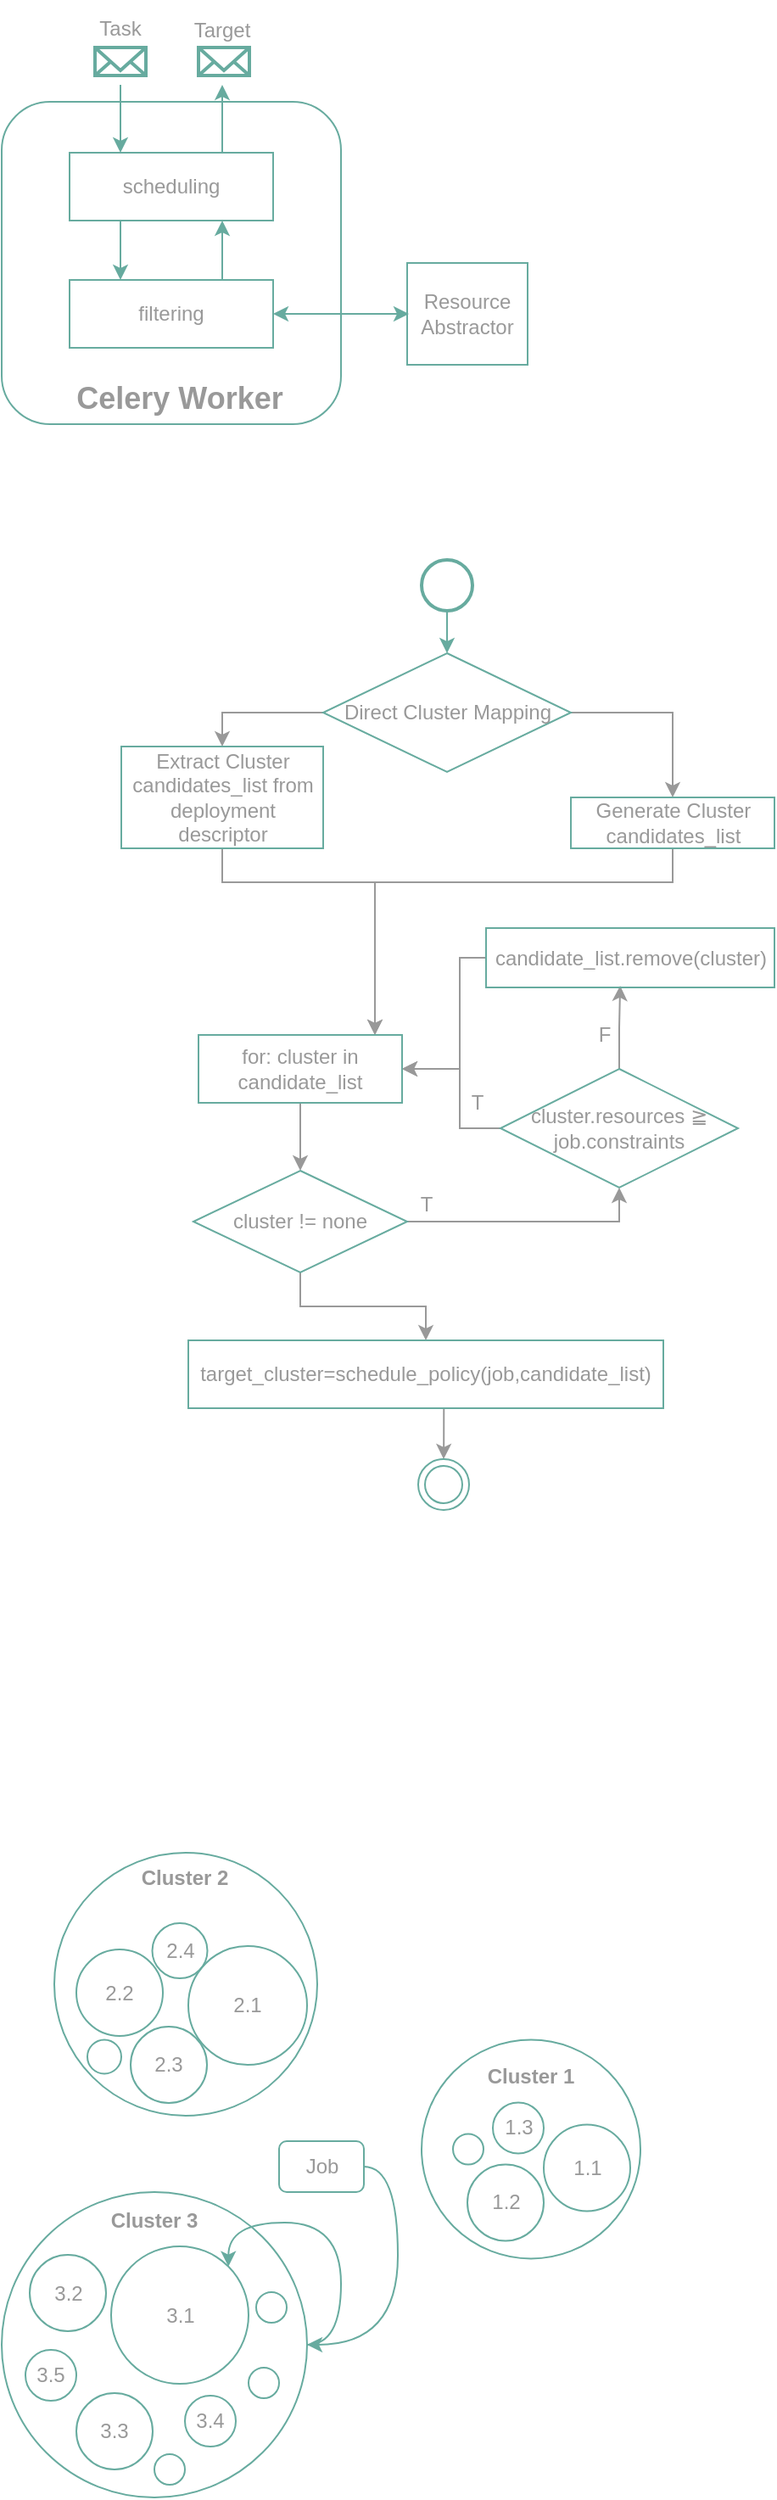 <mxfile version="24.7.17">
  <diagram id="qtzPTroKBK8yQtBmzYUn" name="Page-1">
    <mxGraphModel dx="599" dy="409" grid="1" gridSize="10" guides="1" tooltips="1" connect="1" arrows="1" fold="1" page="1" pageScale="1" pageWidth="827" pageHeight="1169" math="0" shadow="0">
      <root>
        <mxCell id="0" />
        <mxCell id="1" parent="0" />
        <mxCell id="gNzTK0GEF_oxys0qe5F4-70" value="" style="ellipse;whiteSpace=wrap;html=1;aspect=fixed;rounded=0;labelBackgroundColor=none;fontSize=12;strokeColor=#67AB9F;fontColor=#999999;fillColor=none;" parent="1" vertex="1">
          <mxGeometry x="151" y="1112" width="155" height="155" as="geometry" />
        </mxCell>
        <mxCell id="gNzTK0GEF_oxys0qe5F4-2" value="" style="rounded=1;whiteSpace=wrap;html=1;strokeColor=#67AB9F;fontColor=#999999;fillColor=none;" parent="1" vertex="1">
          <mxGeometry x="120" y="80" width="200" height="190" as="geometry" />
        </mxCell>
        <mxCell id="gNzTK0GEF_oxys0qe5F4-14" style="edgeStyle=orthogonalEdgeStyle;rounded=0;orthogonalLoop=1;jettySize=auto;html=1;exitX=1;exitY=0.5;exitDx=0;exitDy=0;startArrow=classic;startFill=1;strokeColor=#67AB9F;fontColor=#999999;" parent="1" source="gNzTK0GEF_oxys0qe5F4-4" edge="1">
          <mxGeometry relative="1" as="geometry">
            <mxPoint x="360" y="205" as="targetPoint" />
          </mxGeometry>
        </mxCell>
        <mxCell id="gNzTK0GEF_oxys0qe5F4-4" value="filtering" style="rounded=0;whiteSpace=wrap;html=1;strokeColor=#67AB9F;fontColor=#999999;fillColor=none;" parent="1" vertex="1">
          <mxGeometry x="160" y="185" width="120" height="40" as="geometry" />
        </mxCell>
        <mxCell id="gNzTK0GEF_oxys0qe5F4-5" value="scheduling" style="rounded=0;whiteSpace=wrap;html=1;strokeColor=#67AB9F;fontColor=#999999;fillColor=none;" parent="1" vertex="1">
          <mxGeometry x="160" y="110" width="120" height="40" as="geometry" />
        </mxCell>
        <mxCell id="gNzTK0GEF_oxys0qe5F4-9" value="" style="endArrow=classic;html=1;rounded=0;exitX=0.5;exitY=1;exitDx=0;exitDy=0;strokeColor=#67AB9F;fontColor=#999999;" parent="1" edge="1">
          <mxGeometry width="50" height="50" relative="1" as="geometry">
            <mxPoint x="190" y="70" as="sourcePoint" />
            <mxPoint x="190" y="110" as="targetPoint" />
          </mxGeometry>
        </mxCell>
        <mxCell id="gNzTK0GEF_oxys0qe5F4-10" value="" style="endArrow=classic;html=1;rounded=0;entryX=0.25;entryY=0;entryDx=0;entryDy=0;strokeColor=#67AB9F;fontColor=#999999;" parent="1" target="gNzTK0GEF_oxys0qe5F4-4" edge="1">
          <mxGeometry width="50" height="50" relative="1" as="geometry">
            <mxPoint x="190" y="150" as="sourcePoint" />
            <mxPoint x="190" y="180" as="targetPoint" />
          </mxGeometry>
        </mxCell>
        <mxCell id="gNzTK0GEF_oxys0qe5F4-12" value="" style="endArrow=classic;html=1;rounded=0;entryX=0.25;entryY=0;entryDx=0;entryDy=0;strokeColor=#67AB9F;fontColor=#999999;" parent="1" edge="1">
          <mxGeometry width="50" height="50" relative="1" as="geometry">
            <mxPoint x="250" y="185" as="sourcePoint" />
            <mxPoint x="250" y="150" as="targetPoint" />
          </mxGeometry>
        </mxCell>
        <mxCell id="gNzTK0GEF_oxys0qe5F4-13" value="" style="endArrow=classic;html=1;rounded=0;entryX=0.5;entryY=1;entryDx=0;entryDy=0;strokeColor=#67AB9F;fontColor=#999999;" parent="1" edge="1">
          <mxGeometry width="50" height="50" relative="1" as="geometry">
            <mxPoint x="250" y="110" as="sourcePoint" />
            <mxPoint x="250" y="70" as="targetPoint" />
          </mxGeometry>
        </mxCell>
        <mxCell id="gNzTK0GEF_oxys0qe5F4-15" value="&lt;b&gt;&lt;font style=&quot;font-size: 18px&quot;&gt;Celery Worker&lt;/font&gt;&lt;/b&gt;" style="text;html=1;strokeColor=none;fillColor=none;align=center;verticalAlign=middle;whiteSpace=wrap;rounded=0;fontColor=#999999;" parent="1" vertex="1">
          <mxGeometry x="150" y="240" width="150" height="30" as="geometry" />
        </mxCell>
        <mxCell id="gNzTK0GEF_oxys0qe5F4-20" value="" style="html=1;verticalLabelPosition=bottom;align=center;labelBackgroundColor=#ffffff;verticalAlign=top;strokeWidth=2;strokeColor=#67AB9F;shadow=0;dashed=0;shape=mxgraph.ios7.icons.mail;fontSize=18;fontColor=#999999;fillColor=none;" parent="1" vertex="1">
          <mxGeometry x="175" y="48" width="30" height="16.5" as="geometry" />
        </mxCell>
        <mxCell id="gNzTK0GEF_oxys0qe5F4-21" value="&lt;font style=&quot;font-size: 12px&quot;&gt;Task&lt;/font&gt;" style="text;html=1;strokeColor=none;fillColor=none;align=center;verticalAlign=middle;whiteSpace=wrap;rounded=0;fontSize=18;fontColor=#999999;" parent="1" vertex="1">
          <mxGeometry x="160" y="20" width="60" height="30" as="geometry" />
        </mxCell>
        <mxCell id="gNzTK0GEF_oxys0qe5F4-22" value="" style="html=1;verticalLabelPosition=bottom;align=center;labelBackgroundColor=#ffffff;verticalAlign=top;strokeWidth=2;strokeColor=#67AB9F;shadow=0;dashed=0;shape=mxgraph.ios7.icons.mail;fontSize=18;fontColor=#999999;fillColor=none;" parent="1" vertex="1">
          <mxGeometry x="236" y="48" width="30" height="16.5" as="geometry" />
        </mxCell>
        <mxCell id="gNzTK0GEF_oxys0qe5F4-23" value="&lt;font style=&quot;font-size: 12px&quot;&gt;Target&lt;br&gt;&lt;/font&gt;" style="text;html=1;strokeColor=none;fillColor=none;align=center;verticalAlign=middle;whiteSpace=wrap;rounded=0;fontSize=18;fontColor=#999999;" parent="1" vertex="1">
          <mxGeometry x="220" y="21" width="60" height="30" as="geometry" />
        </mxCell>
        <mxCell id="gNzTK0GEF_oxys0qe5F4-29" style="edgeStyle=orthogonalEdgeStyle;rounded=0;orthogonalLoop=1;jettySize=auto;html=1;exitX=1;exitY=0.5;exitDx=0;exitDy=0;fontSize=12;startArrow=none;startFill=0;fontColor=#999999;labelBackgroundColor=none;strokeColor=#999999;" parent="1" source="gNzTK0GEF_oxys0qe5F4-24" target="gNzTK0GEF_oxys0qe5F4-27" edge="1">
          <mxGeometry relative="1" as="geometry" />
        </mxCell>
        <mxCell id="gNzTK0GEF_oxys0qe5F4-30" style="edgeStyle=orthogonalEdgeStyle;rounded=0;orthogonalLoop=1;jettySize=auto;html=1;exitX=0;exitY=0.5;exitDx=0;exitDy=0;entryX=0.5;entryY=0;entryDx=0;entryDy=0;fontSize=12;startArrow=none;startFill=0;fontColor=#999999;labelBackgroundColor=none;strokeColor=#999999;" parent="1" source="gNzTK0GEF_oxys0qe5F4-24" target="gNzTK0GEF_oxys0qe5F4-26" edge="1">
          <mxGeometry relative="1" as="geometry" />
        </mxCell>
        <mxCell id="gNzTK0GEF_oxys0qe5F4-24" value="Direct Cluster Mapping" style="rhombus;whiteSpace=wrap;html=1;fontSize=12;strokeColor=#67AB9F;fontColor=#999999;labelBackgroundColor=none;fillColor=none;" parent="1" vertex="1">
          <mxGeometry x="309.5" y="405" width="146" height="70" as="geometry" />
        </mxCell>
        <mxCell id="gNzTK0GEF_oxys0qe5F4-49" style="edgeStyle=orthogonalEdgeStyle;rounded=0;orthogonalLoop=1;jettySize=auto;html=1;exitX=0.5;exitY=1;exitDx=0;exitDy=0;fontSize=12;startArrow=none;startFill=0;fontColor=#999999;labelBackgroundColor=none;strokeColor=#999999;" parent="1" source="gNzTK0GEF_oxys0qe5F4-26" target="gNzTK0GEF_oxys0qe5F4-43" edge="1">
          <mxGeometry relative="1" as="geometry">
            <Array as="points">
              <mxPoint x="250" y="540" />
              <mxPoint x="340" y="540" />
            </Array>
          </mxGeometry>
        </mxCell>
        <mxCell id="gNzTK0GEF_oxys0qe5F4-26" value="Extract Cluster candidates_list from deployment descriptor" style="rounded=0;whiteSpace=wrap;html=1;fontSize=12;strokeColor=#67AB9F;fontColor=#999999;labelBackgroundColor=none;fillColor=none;" parent="1" vertex="1">
          <mxGeometry x="190.5" y="460" width="119" height="60" as="geometry" />
        </mxCell>
        <mxCell id="gNzTK0GEF_oxys0qe5F4-50" style="edgeStyle=orthogonalEdgeStyle;rounded=0;orthogonalLoop=1;jettySize=auto;html=1;exitX=0.5;exitY=1;exitDx=0;exitDy=0;fontSize=12;startArrow=none;startFill=0;fontColor=#999999;labelBackgroundColor=none;strokeColor=#999999;" parent="1" source="gNzTK0GEF_oxys0qe5F4-27" target="gNzTK0GEF_oxys0qe5F4-43" edge="1">
          <mxGeometry relative="1" as="geometry">
            <Array as="points">
              <mxPoint x="516" y="540" />
              <mxPoint x="340" y="540" />
            </Array>
          </mxGeometry>
        </mxCell>
        <mxCell id="gNzTK0GEF_oxys0qe5F4-27" value="Generate Cluster candidates_list" style="rounded=0;whiteSpace=wrap;html=1;fontSize=12;strokeColor=#67AB9F;fontColor=#999999;labelBackgroundColor=none;fillColor=none;" parent="1" vertex="1">
          <mxGeometry x="455.5" y="490" width="120" height="30" as="geometry" />
        </mxCell>
        <mxCell id="gNzTK0GEF_oxys0qe5F4-48" style="edgeStyle=orthogonalEdgeStyle;rounded=0;orthogonalLoop=1;jettySize=auto;html=1;exitX=0.5;exitY=0;exitDx=0;exitDy=0;entryX=0.465;entryY=0.971;entryDx=0;entryDy=0;entryPerimeter=0;fontSize=12;startArrow=none;startFill=0;fontColor=#999999;labelBackgroundColor=none;strokeColor=#999999;" parent="1" source="gNzTK0GEF_oxys0qe5F4-36" target="gNzTK0GEF_oxys0qe5F4-46" edge="1">
          <mxGeometry relative="1" as="geometry" />
        </mxCell>
        <mxCell id="gNzTK0GEF_oxys0qe5F4-54" value="F" style="edgeLabel;html=1;align=center;verticalAlign=middle;resizable=0;points=[];fontSize=12;fontColor=#999999;labelBackgroundColor=none;" parent="gNzTK0GEF_oxys0qe5F4-48" vertex="1" connectable="0">
          <mxGeometry x="-0.11" y="1" relative="1" as="geometry">
            <mxPoint x="-8" y="2" as="offset" />
          </mxGeometry>
        </mxCell>
        <mxCell id="gNzTK0GEF_oxys0qe5F4-51" value="T" style="edgeStyle=orthogonalEdgeStyle;rounded=0;orthogonalLoop=1;jettySize=auto;html=1;exitX=0;exitY=0.5;exitDx=0;exitDy=0;entryX=1;entryY=0.5;entryDx=0;entryDy=0;fontSize=12;startArrow=none;startFill=0;fontColor=#999999;labelBackgroundColor=none;strokeColor=#999999;" parent="1" source="gNzTK0GEF_oxys0qe5F4-36" target="gNzTK0GEF_oxys0qe5F4-43" edge="1">
          <mxGeometry x="-0.161" y="-10" relative="1" as="geometry">
            <Array as="points">
              <mxPoint x="390" y="685" />
              <mxPoint x="390" y="650" />
            </Array>
            <mxPoint as="offset" />
          </mxGeometry>
        </mxCell>
        <mxCell id="gNzTK0GEF_oxys0qe5F4-36" value="&lt;span style=&quot;&quot;&gt;cluster.resources ≧ job.constraints&lt;/span&gt;" style="rhombus;whiteSpace=wrap;html=1;rounded=0;fontSize=12;strokeColor=#67AB9F;fontColor=#999999;labelBackgroundColor=none;fillColor=none;" parent="1" vertex="1">
          <mxGeometry x="414" y="650" width="140" height="70" as="geometry" />
        </mxCell>
        <mxCell id="gNzTK0GEF_oxys0qe5F4-47" style="edgeStyle=orthogonalEdgeStyle;rounded=0;orthogonalLoop=1;jettySize=auto;html=1;exitX=1;exitY=0.5;exitDx=0;exitDy=0;entryX=0.5;entryY=1;entryDx=0;entryDy=0;fontSize=12;startArrow=none;startFill=0;fontColor=#999999;labelBackgroundColor=none;strokeColor=#999999;" parent="1" source="gNzTK0GEF_oxys0qe5F4-39" target="gNzTK0GEF_oxys0qe5F4-36" edge="1">
          <mxGeometry relative="1" as="geometry" />
        </mxCell>
        <mxCell id="gNzTK0GEF_oxys0qe5F4-53" value="T" style="edgeLabel;html=1;align=center;verticalAlign=middle;resizable=0;points=[];fontSize=12;fontColor=#999999;labelBackgroundColor=none;" parent="gNzTK0GEF_oxys0qe5F4-47" vertex="1" connectable="0">
          <mxGeometry x="-0.727" relative="1" as="geometry">
            <mxPoint x="-9" y="-10" as="offset" />
          </mxGeometry>
        </mxCell>
        <mxCell id="gNzTK0GEF_oxys0qe5F4-59" style="edgeStyle=orthogonalEdgeStyle;rounded=0;orthogonalLoop=1;jettySize=auto;html=1;exitX=0.5;exitY=1;exitDx=0;exitDy=0;fontSize=12;startArrow=none;startFill=0;fontColor=#999999;labelBackgroundColor=none;strokeColor=#999999;" parent="1" source="gNzTK0GEF_oxys0qe5F4-39" target="gNzTK0GEF_oxys0qe5F4-58" edge="1">
          <mxGeometry relative="1" as="geometry" />
        </mxCell>
        <mxCell id="gNzTK0GEF_oxys0qe5F4-39" value="cluster != none" style="rhombus;whiteSpace=wrap;html=1;rounded=0;fontSize=12;strokeColor=#67AB9F;fontColor=#999999;labelBackgroundColor=none;fillColor=none;" parent="1" vertex="1">
          <mxGeometry x="233" y="710" width="126" height="60" as="geometry" />
        </mxCell>
        <mxCell id="gNzTK0GEF_oxys0qe5F4-44" style="edgeStyle=orthogonalEdgeStyle;rounded=0;orthogonalLoop=1;jettySize=auto;html=1;exitX=0.5;exitY=1;exitDx=0;exitDy=0;entryX=0.5;entryY=0;entryDx=0;entryDy=0;fontSize=12;startArrow=none;startFill=0;fontColor=#999999;labelBackgroundColor=none;strokeColor=#999999;" parent="1" source="gNzTK0GEF_oxys0qe5F4-43" target="gNzTK0GEF_oxys0qe5F4-39" edge="1">
          <mxGeometry relative="1" as="geometry" />
        </mxCell>
        <mxCell id="gNzTK0GEF_oxys0qe5F4-43" value="for: cluster in candidate_list" style="rounded=0;whiteSpace=wrap;html=1;fontSize=12;strokeColor=#67AB9F;fontColor=#999999;labelBackgroundColor=none;fillColor=none;" parent="1" vertex="1">
          <mxGeometry x="236" y="630" width="120" height="40" as="geometry" />
        </mxCell>
        <mxCell id="gNzTK0GEF_oxys0qe5F4-57" style="edgeStyle=orthogonalEdgeStyle;rounded=0;orthogonalLoop=1;jettySize=auto;html=1;exitX=0;exitY=0.5;exitDx=0;exitDy=0;entryX=1;entryY=0.5;entryDx=0;entryDy=0;fontSize=12;startArrow=none;startFill=0;fontColor=#999999;labelBackgroundColor=none;strokeColor=#999999;" parent="1" source="gNzTK0GEF_oxys0qe5F4-46" target="gNzTK0GEF_oxys0qe5F4-43" edge="1">
          <mxGeometry relative="1" as="geometry">
            <Array as="points">
              <mxPoint x="390" y="585" />
              <mxPoint x="390" y="650" />
            </Array>
          </mxGeometry>
        </mxCell>
        <mxCell id="gNzTK0GEF_oxys0qe5F4-46" value="&lt;span style=&quot;&quot;&gt;candidate_list.remove(cluster)&lt;/span&gt;" style="rounded=0;whiteSpace=wrap;html=1;labelBackgroundColor=none;fontSize=12;strokeColor=#67AB9F;fontColor=#999999;fillColor=none;" parent="1" vertex="1">
          <mxGeometry x="405.5" y="567" width="170" height="35" as="geometry" />
        </mxCell>
        <mxCell id="gNzTK0GEF_oxys0qe5F4-63" style="edgeStyle=orthogonalEdgeStyle;rounded=0;orthogonalLoop=1;jettySize=auto;html=1;exitX=0.538;exitY=1;exitDx=0;exitDy=0;fontSize=12;startArrow=none;startFill=0;exitPerimeter=0;fontColor=#999999;labelBackgroundColor=none;strokeColor=#999999;" parent="1" source="gNzTK0GEF_oxys0qe5F4-58" target="gNzTK0GEF_oxys0qe5F4-62" edge="1">
          <mxGeometry relative="1" as="geometry" />
        </mxCell>
        <mxCell id="gNzTK0GEF_oxys0qe5F4-58" value="target_cluster=schedule_policy(job,candidate_list)" style="rounded=0;whiteSpace=wrap;html=1;labelBackgroundColor=none;fontSize=12;strokeColor=#67AB9F;fontColor=#999999;fillColor=none;" parent="1" vertex="1">
          <mxGeometry x="230" y="810" width="280" height="40" as="geometry" />
        </mxCell>
        <mxCell id="gNzTK0GEF_oxys0qe5F4-61" style="edgeStyle=orthogonalEdgeStyle;rounded=0;orthogonalLoop=1;jettySize=auto;html=1;exitX=0.5;exitY=1;exitDx=0;exitDy=0;exitPerimeter=0;entryX=0.5;entryY=0;entryDx=0;entryDy=0;fontSize=12;startArrow=none;startFill=0;fontColor=#999999;labelBackgroundColor=none;strokeColor=#67AB9F;" parent="1" source="gNzTK0GEF_oxys0qe5F4-60" target="gNzTK0GEF_oxys0qe5F4-24" edge="1">
          <mxGeometry relative="1" as="geometry" />
        </mxCell>
        <mxCell id="gNzTK0GEF_oxys0qe5F4-60" value="" style="strokeWidth=2;html=1;shape=mxgraph.flowchart.start_2;whiteSpace=wrap;rounded=0;labelBackgroundColor=none;fontSize=12;fontColor=#999999;fillColor=none;strokeColor=#67AB9F;" parent="1" vertex="1">
          <mxGeometry x="367.5" y="350" width="30" height="30" as="geometry" />
        </mxCell>
        <mxCell id="gNzTK0GEF_oxys0qe5F4-62" value="" style="ellipse;html=1;shape=endState;fillColor=none;strokeColor=#67AB9F;rounded=0;labelBackgroundColor=none;fontSize=12;fontColor=#999999;" parent="1" vertex="1">
          <mxGeometry x="365.5" y="880" width="30" height="30" as="geometry" />
        </mxCell>
        <mxCell id="gNzTK0GEF_oxys0qe5F4-65" value="2.2" style="ellipse;whiteSpace=wrap;html=1;aspect=fixed;rounded=0;labelBackgroundColor=none;fontSize=12;strokeColor=#67AB9F;fontColor=#999999;fillColor=none;" parent="1" vertex="1">
          <mxGeometry x="164" y="1169" width="51" height="51" as="geometry" />
        </mxCell>
        <mxCell id="gNzTK0GEF_oxys0qe5F4-66" value="2.3" style="ellipse;whiteSpace=wrap;html=1;aspect=fixed;rounded=0;labelBackgroundColor=none;fontSize=12;strokeColor=#67AB9F;fontColor=#999999;fillColor=none;" parent="1" vertex="1">
          <mxGeometry x="196" y="1214.5" width="45" height="45" as="geometry" />
        </mxCell>
        <mxCell id="gNzTK0GEF_oxys0qe5F4-67" value="" style="ellipse;whiteSpace=wrap;html=1;aspect=fixed;rounded=0;labelBackgroundColor=none;fontSize=12;strokeColor=#67AB9F;fontColor=#999999;fillColor=none;" parent="1" vertex="1">
          <mxGeometry x="170.5" y="1222.25" width="20" height="20" as="geometry" />
        </mxCell>
        <mxCell id="gNzTK0GEF_oxys0qe5F4-68" value="2.4" style="ellipse;whiteSpace=wrap;html=1;aspect=fixed;rounded=0;labelBackgroundColor=none;fontSize=12;strokeColor=#67AB9F;fontColor=#999999;fillColor=none;" parent="1" vertex="1">
          <mxGeometry x="208.75" y="1153.5" width="32.5" height="32.5" as="geometry" />
        </mxCell>
        <mxCell id="gNzTK0GEF_oxys0qe5F4-69" value="2.1" style="ellipse;whiteSpace=wrap;html=1;aspect=fixed;rounded=0;labelBackgroundColor=none;fontSize=12;strokeColor=#67AB9F;fontColor=#999999;fillColor=none;" parent="1" vertex="1">
          <mxGeometry x="230" y="1167" width="70" height="70" as="geometry" />
        </mxCell>
        <mxCell id="gNzTK0GEF_oxys0qe5F4-72" value="" style="ellipse;whiteSpace=wrap;html=1;aspect=fixed;rounded=0;labelBackgroundColor=none;fontSize=12;strokeColor=#67AB9F;fontColor=#999999;fillColor=none;" parent="1" vertex="1">
          <mxGeometry x="367.5" y="1222.25" width="129" height="129" as="geometry" />
        </mxCell>
        <mxCell id="gNzTK0GEF_oxys0qe5F4-73" value="" style="ellipse;whiteSpace=wrap;html=1;aspect=fixed;rounded=0;labelBackgroundColor=none;fontSize=12;strokeColor=#67AB9F;fontColor=#999999;fillColor=none;" parent="1" vertex="1">
          <mxGeometry x="386" y="1277.75" width="18" height="18" as="geometry" />
        </mxCell>
        <mxCell id="gNzTK0GEF_oxys0qe5F4-74" value="1.2" style="ellipse;whiteSpace=wrap;html=1;aspect=fixed;rounded=0;labelBackgroundColor=none;fontSize=12;strokeColor=#67AB9F;fontColor=#999999;fillColor=none;" parent="1" vertex="1">
          <mxGeometry x="394.5" y="1295.75" width="45" height="45" as="geometry" />
        </mxCell>
        <mxCell id="gNzTK0GEF_oxys0qe5F4-75" value="1.3" style="ellipse;whiteSpace=wrap;html=1;aspect=fixed;rounded=0;labelBackgroundColor=none;fontSize=12;strokeColor=#67AB9F;fontColor=#999999;fillColor=none;" parent="1" vertex="1">
          <mxGeometry x="409.5" y="1259.25" width="30" height="30" as="geometry" />
        </mxCell>
        <mxCell id="gNzTK0GEF_oxys0qe5F4-77" value="1.1" style="ellipse;whiteSpace=wrap;html=1;aspect=fixed;rounded=0;labelBackgroundColor=none;fontSize=12;strokeColor=#67AB9F;fontColor=#999999;fillColor=none;" parent="1" vertex="1">
          <mxGeometry x="439.5" y="1272.25" width="51" height="51" as="geometry" />
        </mxCell>
        <mxCell id="gNzTK0GEF_oxys0qe5F4-78" value="" style="ellipse;whiteSpace=wrap;html=1;aspect=fixed;rounded=0;labelBackgroundColor=none;fontSize=12;strokeColor=#67AB9F;fontColor=#999999;fillColor=none;" parent="1" vertex="1">
          <mxGeometry x="120" y="1312" width="180" height="180" as="geometry" />
        </mxCell>
        <mxCell id="gNzTK0GEF_oxys0qe5F4-79" value="" style="ellipse;whiteSpace=wrap;html=1;aspect=fixed;rounded=0;labelBackgroundColor=none;fontSize=12;strokeColor=#67AB9F;fontColor=#999999;fillColor=none;" parent="1" vertex="1">
          <mxGeometry x="210" y="1466.5" width="18" height="18" as="geometry" />
        </mxCell>
        <mxCell id="gNzTK0GEF_oxys0qe5F4-80" value="3.2" style="ellipse;whiteSpace=wrap;html=1;aspect=fixed;rounded=0;labelBackgroundColor=none;fontSize=12;strokeColor=#67AB9F;fontColor=#999999;fillColor=none;" parent="1" vertex="1">
          <mxGeometry x="136.5" y="1349" width="45" height="45" as="geometry" />
        </mxCell>
        <mxCell id="gNzTK0GEF_oxys0qe5F4-81" value="3.4" style="ellipse;whiteSpace=wrap;html=1;aspect=fixed;rounded=0;labelBackgroundColor=none;fontSize=12;strokeColor=#67AB9F;fontColor=#999999;fillColor=none;" parent="1" vertex="1">
          <mxGeometry x="228" y="1432" width="30" height="30" as="geometry" />
        </mxCell>
        <mxCell id="gNzTK0GEF_oxys0qe5F4-82" value="3.1" style="ellipse;whiteSpace=wrap;html=1;aspect=fixed;rounded=0;labelBackgroundColor=none;fontSize=12;strokeColor=#67AB9F;fontColor=#999999;fillColor=none;" parent="1" vertex="1">
          <mxGeometry x="184.5" y="1344" width="81" height="81" as="geometry" />
        </mxCell>
        <mxCell id="gNzTK0GEF_oxys0qe5F4-83" value="" style="ellipse;whiteSpace=wrap;html=1;aspect=fixed;rounded=0;labelBackgroundColor=none;fontSize=12;strokeColor=#67AB9F;fontColor=#999999;fillColor=none;" parent="1" vertex="1">
          <mxGeometry x="270" y="1371" width="18" height="18" as="geometry" />
        </mxCell>
        <mxCell id="gNzTK0GEF_oxys0qe5F4-84" value="" style="ellipse;whiteSpace=wrap;html=1;aspect=fixed;rounded=0;labelBackgroundColor=none;fontSize=12;strokeColor=#67AB9F;fontColor=#999999;fillColor=none;" parent="1" vertex="1">
          <mxGeometry x="265.5" y="1415.5" width="18" height="18" as="geometry" />
        </mxCell>
        <mxCell id="gNzTK0GEF_oxys0qe5F4-85" value="3.5" style="ellipse;whiteSpace=wrap;html=1;aspect=fixed;rounded=0;labelBackgroundColor=none;fontSize=12;strokeColor=#67AB9F;fontColor=#999999;fillColor=none;" parent="1" vertex="1">
          <mxGeometry x="134" y="1405" width="30" height="30" as="geometry" />
        </mxCell>
        <mxCell id="gNzTK0GEF_oxys0qe5F4-86" value="3.3" style="ellipse;whiteSpace=wrap;html=1;aspect=fixed;rounded=0;labelBackgroundColor=none;fontSize=12;strokeColor=#67AB9F;fontColor=#999999;fillColor=none;" parent="1" vertex="1">
          <mxGeometry x="164" y="1430.5" width="45" height="45" as="geometry" />
        </mxCell>
        <mxCell id="gNzTK0GEF_oxys0qe5F4-91" style="edgeStyle=orthogonalEdgeStyle;rounded=0;orthogonalLoop=1;jettySize=auto;html=1;exitX=1;exitY=0.5;exitDx=0;exitDy=0;entryX=1;entryY=0.5;entryDx=0;entryDy=0;fontSize=12;startArrow=none;startFill=0;curved=1;fillColor=#f8cecc;strokeColor=#67AB9F;labelBackgroundColor=none;fontColor=#999999;" parent="1" source="gNzTK0GEF_oxys0qe5F4-90" target="gNzTK0GEF_oxys0qe5F4-78" edge="1">
          <mxGeometry relative="1" as="geometry" />
        </mxCell>
        <mxCell id="gNzTK0GEF_oxys0qe5F4-90" value="Job" style="rounded=1;whiteSpace=wrap;html=1;labelBackgroundColor=none;fontSize=12;strokeColor=#67AB9F;fontColor=#999999;fillColor=none;" parent="1" vertex="1">
          <mxGeometry x="283.5" y="1282" width="50" height="30" as="geometry" />
        </mxCell>
        <mxCell id="gNzTK0GEF_oxys0qe5F4-95" style="edgeStyle=orthogonalEdgeStyle;curved=1;rounded=0;orthogonalLoop=1;jettySize=auto;html=1;exitX=1;exitY=0.5;exitDx=0;exitDy=0;entryX=1;entryY=0;entryDx=0;entryDy=0;fontSize=12;startArrow=none;startFill=0;fillColor=#f8cecc;strokeColor=#67AB9F;labelBackgroundColor=none;fontColor=#999999;" parent="1" source="gNzTK0GEF_oxys0qe5F4-78" target="gNzTK0GEF_oxys0qe5F4-82" edge="1">
          <mxGeometry relative="1" as="geometry">
            <Array as="points">
              <mxPoint x="320" y="1402" />
              <mxPoint x="320" y="1330" />
              <mxPoint x="254" y="1330" />
            </Array>
          </mxGeometry>
        </mxCell>
        <mxCell id="gNzTK0GEF_oxys0qe5F4-96" value="&lt;b&gt;Cluster 1&lt;/b&gt;" style="text;html=1;strokeColor=none;fillColor=none;align=center;verticalAlign=middle;whiteSpace=wrap;rounded=0;labelBackgroundColor=none;fontSize=12;fontColor=#999999;" parent="1" vertex="1">
          <mxGeometry x="402" y="1229.25" width="60" height="30" as="geometry" />
        </mxCell>
        <mxCell id="gNzTK0GEF_oxys0qe5F4-97" value="&lt;b&gt;Cluster 2&lt;/b&gt;" style="text;html=1;strokeColor=none;fillColor=none;align=center;verticalAlign=middle;whiteSpace=wrap;rounded=0;labelBackgroundColor=none;fontSize=12;fontColor=#999999;" parent="1" vertex="1">
          <mxGeometry x="198" y="1112" width="60" height="30" as="geometry" />
        </mxCell>
        <mxCell id="gNzTK0GEF_oxys0qe5F4-98" value="&lt;b&gt;Cluster 3&lt;/b&gt;" style="text;html=1;strokeColor=none;fillColor=none;align=center;verticalAlign=middle;whiteSpace=wrap;rounded=0;labelBackgroundColor=none;fontSize=12;fontColor=#999999;" parent="1" vertex="1">
          <mxGeometry x="180" y="1314" width="60" height="30" as="geometry" />
        </mxCell>
        <mxCell id="qVtRGzQNXc66uZWoV9zb-1" value="Resource Abstractor" style="rounded=0;whiteSpace=wrap;html=1;fillColor=none;strokeColor=#67AB9F;fontColor=#999999;" vertex="1" parent="1">
          <mxGeometry x="359" y="175" width="71" height="60" as="geometry" />
        </mxCell>
      </root>
    </mxGraphModel>
  </diagram>
</mxfile>
